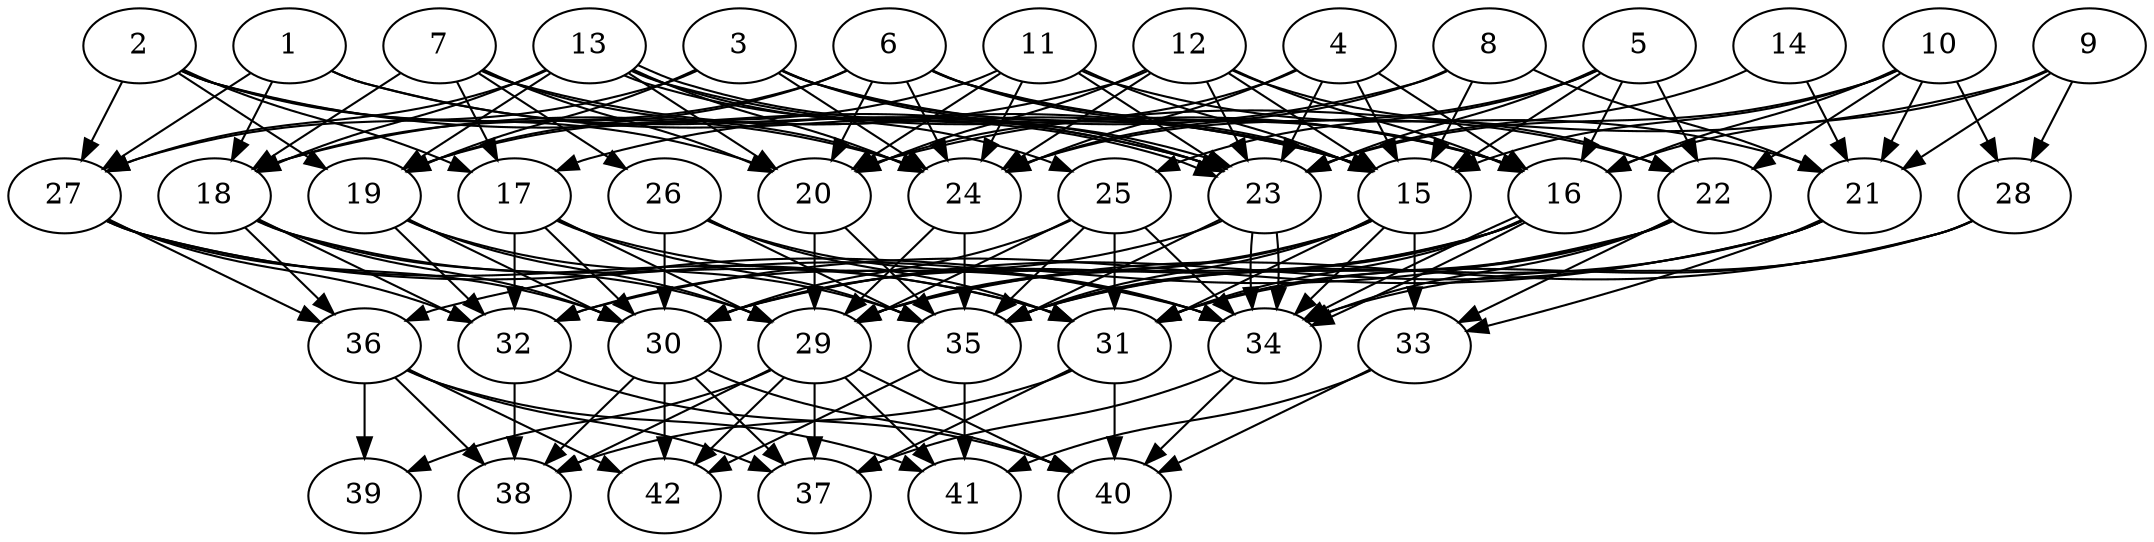 // DAG (tier=3-complex, mode=data, n=42, ccr=0.508, fat=0.866, density=0.770, regular=0.263, jump=0.206, mindata=4194304, maxdata=33554432)
// DAG automatically generated by daggen at Sun Aug 24 16:33:35 2025
// /home/ermia/Project/Environments/daggen/bin/daggen --dot --ccr 0.508 --fat 0.866 --regular 0.263 --density 0.770 --jump 0.206 --mindata 4194304 --maxdata 33554432 -n 42 
digraph G {
  1 [size="6871329398314541", alpha="0.18", expect_size="3435664699157270"]
  1 -> 15 [size ="823330542190592"]
  1 -> 18 [size ="823330542190592"]
  1 -> 23 [size ="823330542190592"]
  1 -> 27 [size ="823330542190592"]
  2 [size="6702118092199964672", alpha="0.18", expect_size="3351059046099982336"]
  2 -> 17 [size ="2348192511295488"]
  2 -> 19 [size ="2348192511295488"]
  2 -> 20 [size ="2348192511295488"]
  2 -> 23 [size ="2348192511295488"]
  2 -> 24 [size ="2348192511295488"]
  2 -> 27 [size ="2348192511295488"]
  3 [size="391657609905569792000", alpha="0.10", expect_size="195828804952784896000"]
  3 -> 15 [size ="428247036723200"]
  3 -> 16 [size ="428247036723200"]
  3 -> 19 [size ="428247036723200"]
  3 -> 23 [size ="428247036723200"]
  3 -> 24 [size ="428247036723200"]
  3 -> 27 [size ="428247036723200"]
  4 [size="211597998841284704", alpha="0.09", expect_size="105798999420642352"]
  4 -> 15 [size ="5596786144051200"]
  4 -> 16 [size ="5596786144051200"]
  4 -> 20 [size ="5596786144051200"]
  4 -> 23 [size ="5596786144051200"]
  4 -> 24 [size ="5596786144051200"]
  5 [size="2040295618562169503744", alpha="0.18", expect_size="1020147809281084751872"]
  5 -> 15 [size ="1286921485549568"]
  5 -> 16 [size ="1286921485549568"]
  5 -> 22 [size ="1286921485549568"]
  5 -> 23 [size ="1286921485549568"]
  5 -> 24 [size ="1286921485549568"]
  5 -> 25 [size ="1286921485549568"]
  6 [size="26163007015515364", alpha="0.16", expect_size="13081503507757682"]
  6 -> 15 [size ="554870255910912"]
  6 -> 16 [size ="554870255910912"]
  6 -> 18 [size ="554870255910912"]
  6 -> 19 [size ="554870255910912"]
  6 -> 20 [size ="554870255910912"]
  6 -> 22 [size ="554870255910912"]
  6 -> 24 [size ="554870255910912"]
  7 [size="15653381134661597184", alpha="0.04", expect_size="7826690567330798592"]
  7 -> 15 [size ="8423779092922368"]
  7 -> 17 [size ="8423779092922368"]
  7 -> 18 [size ="8423779092922368"]
  7 -> 20 [size ="8423779092922368"]
  7 -> 24 [size ="8423779092922368"]
  7 -> 26 [size ="8423779092922368"]
  8 [size="17657895830335520768000", alpha="0.19", expect_size="8828947915167760384000"]
  8 -> 15 [size ="5424786125619200"]
  8 -> 17 [size ="5424786125619200"]
  8 -> 21 [size ="5424786125619200"]
  8 -> 24 [size ="5424786125619200"]
  9 [size="70886044389911696", alpha="0.02", expect_size="35443022194955848"]
  9 -> 16 [size ="4636552252620800"]
  9 -> 20 [size ="4636552252620800"]
  9 -> 21 [size ="4636552252620800"]
  9 -> 28 [size ="4636552252620800"]
  10 [size="461694975294239424", alpha="0.03", expect_size="230847487647119712"]
  10 -> 15 [size ="250536053964800"]
  10 -> 16 [size ="250536053964800"]
  10 -> 21 [size ="250536053964800"]
  10 -> 22 [size ="250536053964800"]
  10 -> 23 [size ="250536053964800"]
  10 -> 28 [size ="250536053964800"]
  11 [size="2222374055131811414016", alpha="0.01", expect_size="1111187027565905707008"]
  11 -> 15 [size ="1362389932965888"]
  11 -> 19 [size ="1362389932965888"]
  11 -> 20 [size ="1362389932965888"]
  11 -> 21 [size ="1362389932965888"]
  11 -> 23 [size ="1362389932965888"]
  11 -> 24 [size ="1362389932965888"]
  12 [size="51279819341308936", alpha="0.20", expect_size="25639909670654468"]
  12 -> 15 [size ="4863296192643072"]
  12 -> 16 [size ="4863296192643072"]
  12 -> 18 [size ="4863296192643072"]
  12 -> 20 [size ="4863296192643072"]
  12 -> 22 [size ="4863296192643072"]
  12 -> 23 [size ="4863296192643072"]
  12 -> 24 [size ="4863296192643072"]
  13 [size="34242557075850028", alpha="0.06", expect_size="17121278537925014"]
  13 -> 16 [size ="622009587335168"]
  13 -> 18 [size ="622009587335168"]
  13 -> 19 [size ="622009587335168"]
  13 -> 20 [size ="622009587335168"]
  13 -> 23 [size ="622009587335168"]
  13 -> 23 [size ="622009587335168"]
  13 -> 24 [size ="622009587335168"]
  13 -> 25 [size ="622009587335168"]
  13 -> 27 [size ="622009587335168"]
  14 [size="9660291476519878656", alpha="0.10", expect_size="4830145738259939328"]
  14 -> 21 [size ="3209099579752448"]
  14 -> 23 [size ="3209099579752448"]
  15 [size="6333300803824378707968", alpha="0.05", expect_size="3166650401912189353984"]
  15 -> 29 [size ="2738483093307392"]
  15 -> 30 [size ="2738483093307392"]
  15 -> 31 [size ="2738483093307392"]
  15 -> 33 [size ="2738483093307392"]
  15 -> 34 [size ="2738483093307392"]
  15 -> 35 [size ="2738483093307392"]
  16 [size="52474224374393936", alpha="0.01", expect_size="26237112187196968"]
  16 -> 29 [size ="1878639037644800"]
  16 -> 30 [size ="1878639037644800"]
  16 -> 31 [size ="1878639037644800"]
  16 -> 34 [size ="1878639037644800"]
  16 -> 34 [size ="1878639037644800"]
  16 -> 35 [size ="1878639037644800"]
  17 [size="6295519392073967992832", alpha="0.11", expect_size="3147759696036983996416"]
  17 -> 29 [size ="2727581258350592"]
  17 -> 30 [size ="2727581258350592"]
  17 -> 32 [size ="2727581258350592"]
  17 -> 34 [size ="2727581258350592"]
  17 -> 35 [size ="2727581258350592"]
  18 [size="73385253761659648", alpha="0.18", expect_size="36692626880829824"]
  18 -> 29 [size ="3924305251401728"]
  18 -> 30 [size ="3924305251401728"]
  18 -> 31 [size ="3924305251401728"]
  18 -> 32 [size ="3924305251401728"]
  18 -> 36 [size ="3924305251401728"]
  19 [size="2288180711209390336", alpha="0.01", expect_size="1144090355604695168"]
  19 -> 29 [size ="1714187088691200"]
  19 -> 30 [size ="1714187088691200"]
  19 -> 32 [size ="1714187088691200"]
  19 -> 35 [size ="1714187088691200"]
  20 [size="3472713847860874752", alpha="0.11", expect_size="1736356923930437376"]
  20 -> 29 [size ="2056659887194112"]
  20 -> 35 [size ="2056659887194112"]
  21 [size="89707076726743664", alpha="0.17", expect_size="44853538363371832"]
  21 -> 30 [size ="1523845034934272"]
  21 -> 32 [size ="1523845034934272"]
  21 -> 33 [size ="1523845034934272"]
  21 -> 35 [size ="1523845034934272"]
  22 [size="21893525094341062656", alpha="0.07", expect_size="10946762547170531328"]
  22 -> 31 [size ="7125054928191488"]
  22 -> 33 [size ="7125054928191488"]
  22 -> 34 [size ="7125054928191488"]
  22 -> 35 [size ="7125054928191488"]
  22 -> 36 [size ="7125054928191488"]
  23 [size="2407709612858878464", alpha="0.01", expect_size="1203854806429439232"]
  23 -> 32 [size ="4558392412602368"]
  23 -> 34 [size ="4558392412602368"]
  23 -> 34 [size ="4558392412602368"]
  23 -> 35 [size ="4558392412602368"]
  24 [size="4172758454451203735552", alpha="0.18", expect_size="2086379227225601867776"]
  24 -> 29 [size ="2073506896412672"]
  24 -> 35 [size ="2073506896412672"]
  25 [size="20605871343600148676608", alpha="0.08", expect_size="10302935671800074338304"]
  25 -> 29 [size ="6012899931717632"]
  25 -> 30 [size ="6012899931717632"]
  25 -> 31 [size ="6012899931717632"]
  25 -> 34 [size ="6012899931717632"]
  25 -> 35 [size ="6012899931717632"]
  26 [size="5844824236455838613504", alpha="0.17", expect_size="2922412118227919306752"]
  26 -> 30 [size ="2595798382542848"]
  26 -> 31 [size ="2595798382542848"]
  26 -> 34 [size ="2595798382542848"]
  26 -> 35 [size ="2595798382542848"]
  27 [size="3028106559691812352", alpha="0.17", expect_size="1514053279845906176"]
  27 -> 30 [size ="2600817982963712"]
  27 -> 31 [size ="2600817982963712"]
  27 -> 32 [size ="2600817982963712"]
  27 -> 34 [size ="2600817982963712"]
  27 -> 36 [size ="2600817982963712"]
  28 [size="345399269655717120", alpha="0.02", expect_size="172699634827858560"]
  28 -> 29 [size ="5815119304982528"]
  28 -> 31 [size ="5815119304982528"]
  28 -> 34 [size ="5815119304982528"]
  29 [size="23029482599151352938496", alpha="0.14", expect_size="11514741299575676469248"]
  29 -> 37 [size ="6475591448526848"]
  29 -> 38 [size ="6475591448526848"]
  29 -> 39 [size ="6475591448526848"]
  29 -> 40 [size ="6475591448526848"]
  29 -> 41 [size ="6475591448526848"]
  29 -> 42 [size ="6475591448526848"]
  30 [size="1388889218386425344", alpha="0.19", expect_size="694444609193212672"]
  30 -> 37 [size ="1099191258447872"]
  30 -> 38 [size ="1099191258447872"]
  30 -> 40 [size ="1099191258447872"]
  30 -> 42 [size ="1099191258447872"]
  31 [size="4125014288386210816", alpha="0.16", expect_size="2062507144193105408"]
  31 -> 37 [size ="1936829133619200"]
  31 -> 38 [size ="1936829133619200"]
  31 -> 40 [size ="1936829133619200"]
  32 [size="4600641454715135066112", alpha="0.04", expect_size="2300320727357567533056"]
  32 -> 38 [size ="2212936298790912"]
  32 -> 40 [size ="2212936298790912"]
  33 [size="3237672289719761764352", alpha="0.17", expect_size="1618836144859880882176"]
  33 -> 40 [size ="1750835105103872"]
  33 -> 41 [size ="1750835105103872"]
  34 [size="2597366534821893632", alpha="0.14", expect_size="1298683267410946816"]
  34 -> 37 [size ="923259264565248"]
  34 -> 40 [size ="923259264565248"]
  35 [size="34759181492388536", alpha="0.20", expect_size="17379590746194268"]
  35 -> 41 [size ="912728877170688"]
  35 -> 42 [size ="912728877170688"]
  36 [size="20293390152567960", alpha="0.06", expect_size="10146695076283980"]
  36 -> 37 [size ="2464689472667648"]
  36 -> 38 [size ="2464689472667648"]
  36 -> 39 [size ="2464689472667648"]
  36 -> 41 [size ="2464689472667648"]
  36 -> 42 [size ="2464689472667648"]
  37 [size="750911442515403648", alpha="0.11", expect_size="375455721257701824"]
  38 [size="4183117962091167744000", alpha="0.16", expect_size="2091558981045583872000"]
  39 [size="7985008742365171712", alpha="0.02", expect_size="3992504371182585856"]
  40 [size="74063770897671984", alpha="0.18", expect_size="37031885448835992"]
  41 [size="3607956964577323778048", alpha="0.12", expect_size="1803978482288661889024"]
  42 [size="27277772756943951101952", alpha="0.02", expect_size="13638886378471975550976"]
}